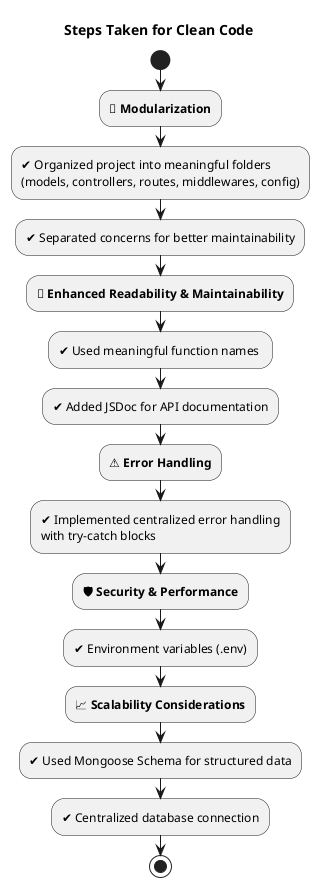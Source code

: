 @startuml
title Steps Taken for Clean Code

start

:📂 **Modularization**;
:✔ Organized project into meaningful folders
(models, controllers, routes, middlewares, config);
:✔ Separated concerns for better maintainability;

:📖 **Enhanced Readability & Maintainability**;
:✔ Used meaningful function names ;
:✔ Added JSDoc for API documentation;

:⚠ **Error Handling**;
:✔ Implemented centralized error handling
with try-catch blocks;

:🛡 **Security & Performance**;
:✔ Environment variables (.env);

:📈 **Scalability Considerations**;
:✔ Used Mongoose Schema for structured data;
:✔ Centralized database connection;

stop
@enduml
